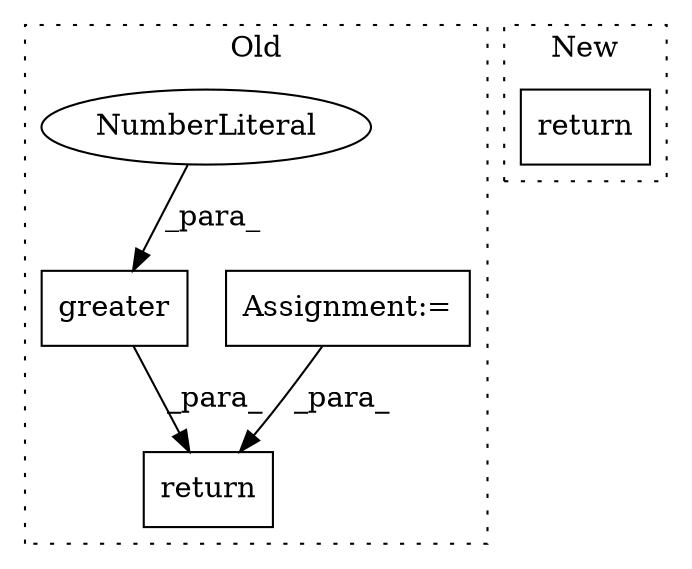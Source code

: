 digraph G {
subgraph cluster0 {
1 [label="greater" a="32" s="2908,2942" l="8,1" shape="box"];
3 [label="return" a="41" s="3660" l="7" shape="box"];
4 [label="Assignment:=" a="7" s="3164" l="1" shape="box"];
5 [label="NumberLiteral" a="34" s="2939" l="3" shape="ellipse"];
label = "Old";
style="dotted";
}
subgraph cluster1 {
2 [label="return" a="41" s="1609" l="7" shape="box"];
label = "New";
style="dotted";
}
1 -> 3 [label="_para_"];
4 -> 3 [label="_para_"];
5 -> 1 [label="_para_"];
}